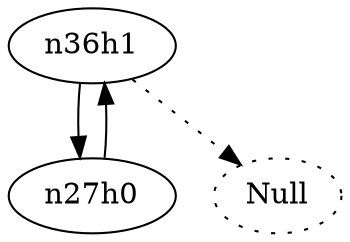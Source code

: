 
//27
digraph {
 n36h1
 n36h1 -> n27h0
 n27h0 -> n36h1
 rChild36 [label="Null"][style = dotted]
 n36h1 -> rChild36[style = dotted]
}

//58
digraph {
 n36h1
 n36h1 -> n27h0
 n27h0 -> n36h1
 n36h1 -> n58h0
 n58h0 -> n36h1
}

//6
digraph {
 n36h2
 n36h2 -> n27h1
 n27h1 -> n36h2
 n27h1 -> n6h0
 n6h0 -> n27h1
 rChild27 [label="Null"][style = dotted]
 n27h1 -> rChild27[style = dotted]
 n36h2 -> n58h0
 n58h0 -> n36h2
}

//53
digraph {
 n36h2
 n36h2 -> n27h1
 n27h1 -> n36h2
 n27h1 -> n6h0
 n6h0 -> n27h1
 rChild27 [label="Null"][style = dotted]
 n27h1 -> rChild27[style = dotted]
 n36h2 -> n58h1
 n58h1 -> n36h2
 n58h1 -> n53h0
 n53h0 -> n58h1
 rChild58 [label="Null"][style = dotted]
 n58h1 -> rChild58[style = dotted]
}

//69
digraph {
 n36h2
 n36h2 -> n27h1
 n27h1 -> n36h2
 n27h1 -> n6h0
 n6h0 -> n27h1
 rChild27 [label="Null"][style = dotted]
 n27h1 -> rChild27[style = dotted]
 n36h2 -> n58h1
 n58h1 -> n36h2
 n58h1 -> n53h0
 n53h0 -> n58h1
 n58h1 -> n69h0
 n69h0 -> n58h1
}

//40
digraph {
 n36h3
 n36h3 -> n27h1
 n27h1 -> n36h3
 n27h1 -> n6h0
 n6h0 -> n27h1
 rChild27 [label="Null"][style = dotted]
 n27h1 -> rChild27[style = dotted]
 n36h3 -> n58h2
 n58h2 -> n36h3
 n58h2 -> n53h1
 n53h1 -> n58h2
 n53h1 -> n40h0
 n40h0 -> n53h1
 rChild53 [label="Null"][style = dotted]
 n53h1 -> rChild53[style = dotted]
 n58h2 -> n69h0
 n69h0 -> n58h2
}

//46
digraph {
 n36h3
 n36h3 -> n27h1
 n27h1 -> n36h3
 n27h1 -> n6h0
 n6h0 -> n27h1
 rChild27 [label="Null"][style = dotted]
 n27h1 -> rChild27[style = dotted]
 n36h3 -> n58h2
 n58h2 -> n36h3
 n58h2 -> n46h1
 n46h1 -> n58h2
 n46h1 -> n40h0
 n40h0 -> n46h1
 n46h1 -> n53h0
 n53h0 -> n46h1
 n58h2 -> n69h0
 n69h0 -> n58h2
}

//41
digraph {
 n36h3
 n36h3 -> n27h1
 n27h1 -> n36h3
 n27h1 -> n6h0
 n6h0 -> n27h1
 rChild27 [label="Null"][style = dotted]
 n27h1 -> rChild27[style = dotted]
 n36h3 -> n46h2
 n46h2 -> n36h3
 n46h2 -> n40h1
 n40h1 -> n46h2
 lChild40 [label="Null"][style = dotted]
 n40h1 -> lChild40[style = dotted]
 n40h1 -> n41h0
 n41h0 -> n40h1
 n46h2 -> n58h1
 n58h1 -> n46h2
 n58h1 -> n53h0
 n53h0 -> n58h1
 n58h1 -> n69h0
 n69h0 -> n58h1
}
